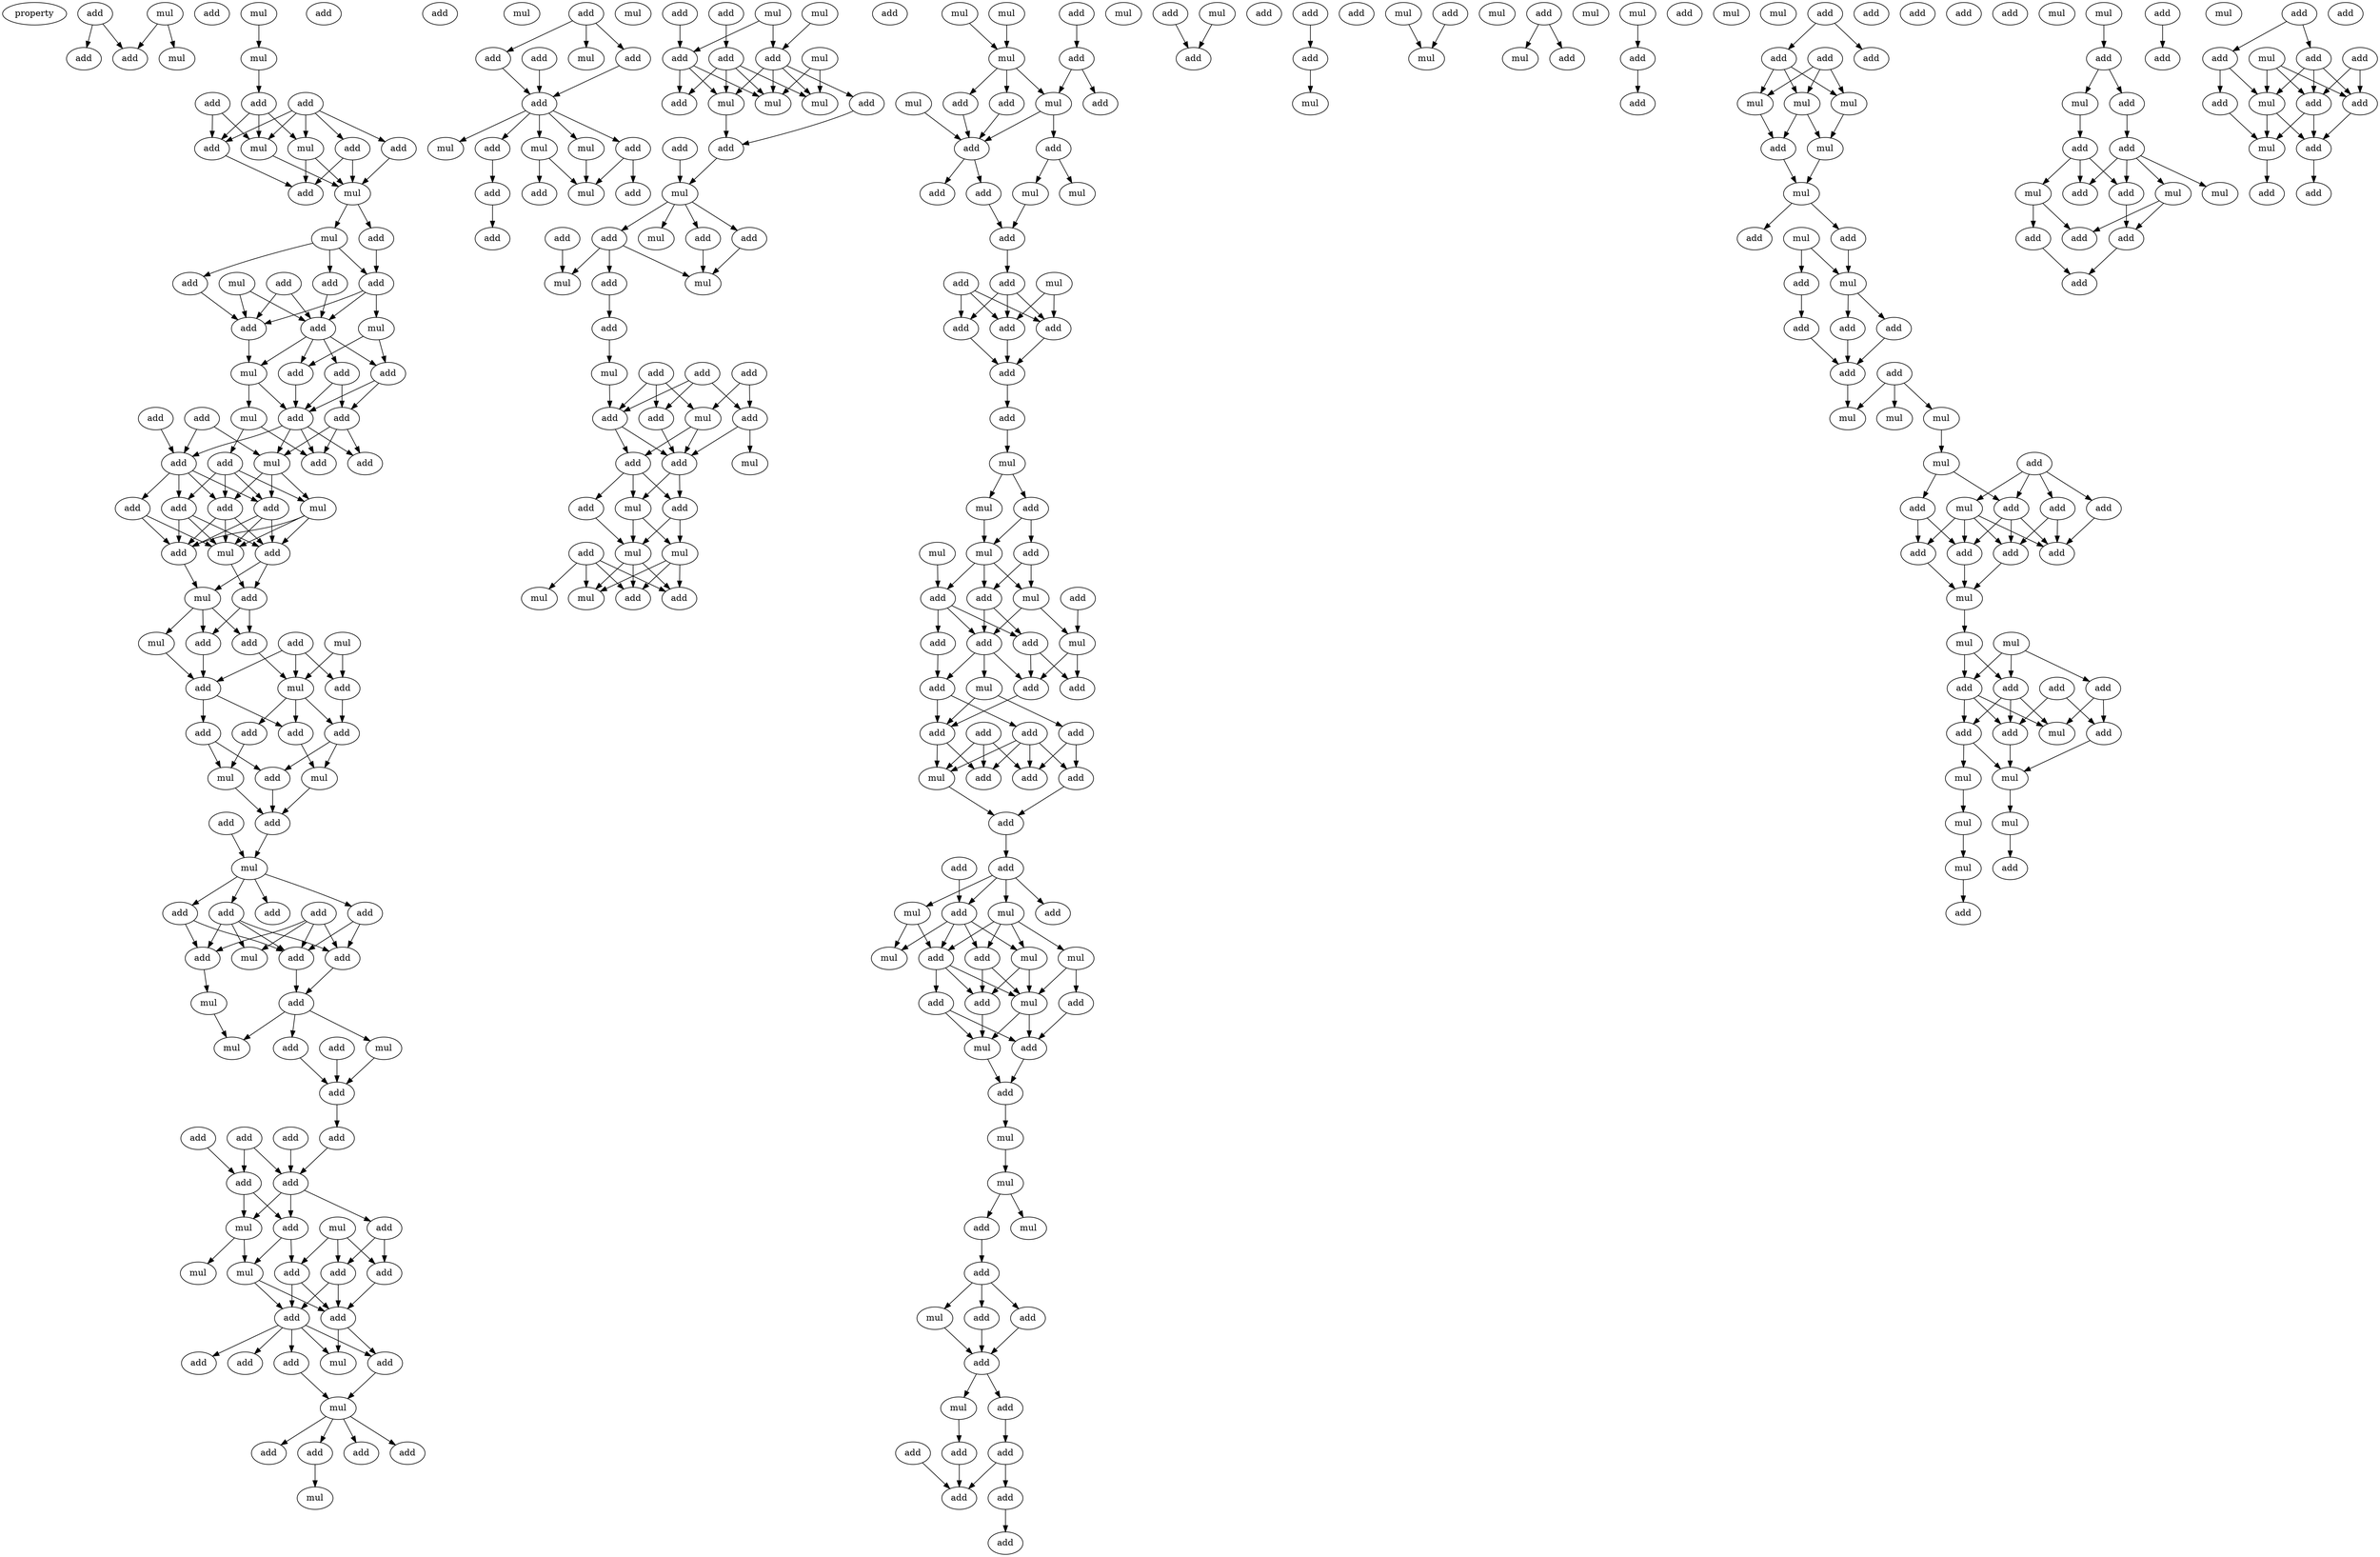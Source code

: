 digraph {
    node [fontcolor=black]
    property [mul=2,lf=1.8]
    0 [ label = add ];
    1 [ label = mul ];
    2 [ label = add ];
    3 [ label = add ];
    4 [ label = mul ];
    5 [ label = mul ];
    6 [ label = add ];
    7 [ label = mul ];
    8 [ label = add ];
    9 [ label = add ];
    10 [ label = add ];
    11 [ label = add ];
    12 [ label = mul ];
    13 [ label = add ];
    14 [ label = add ];
    15 [ label = mul ];
    16 [ label = add ];
    17 [ label = mul ];
    18 [ label = mul ];
    19 [ label = add ];
    20 [ label = add ];
    21 [ label = mul ];
    22 [ label = add ];
    23 [ label = add ];
    24 [ label = add ];
    25 [ label = mul ];
    26 [ label = add ];
    27 [ label = add ];
    28 [ label = add ];
    29 [ label = add ];
    30 [ label = add ];
    31 [ label = mul ];
    32 [ label = add ];
    33 [ label = add ];
    34 [ label = add ];
    35 [ label = mul ];
    36 [ label = add ];
    37 [ label = add ];
    38 [ label = mul ];
    39 [ label = add ];
    40 [ label = add ];
    41 [ label = add ];
    42 [ label = add ];
    43 [ label = add ];
    44 [ label = add ];
    45 [ label = add ];
    46 [ label = mul ];
    47 [ label = add ];
    48 [ label = mul ];
    49 [ label = add ];
    50 [ label = add ];
    51 [ label = mul ];
    52 [ label = add ];
    53 [ label = mul ];
    54 [ label = add ];
    55 [ label = mul ];
    56 [ label = add ];
    57 [ label = add ];
    58 [ label = add ];
    59 [ label = mul ];
    60 [ label = add ];
    61 [ label = add ];
    62 [ label = add ];
    63 [ label = add ];
    64 [ label = add ];
    65 [ label = mul ];
    66 [ label = mul ];
    67 [ label = add ];
    68 [ label = add ];
    69 [ label = add ];
    70 [ label = mul ];
    71 [ label = add ];
    72 [ label = add ];
    73 [ label = add ];
    74 [ label = add ];
    75 [ label = add ];
    76 [ label = add ];
    77 [ label = add ];
    78 [ label = mul ];
    79 [ label = add ];
    80 [ label = add ];
    81 [ label = mul ];
    82 [ label = mul ];
    83 [ label = add ];
    84 [ label = mul ];
    85 [ label = add ];
    86 [ label = add ];
    87 [ label = add ];
    88 [ label = add ];
    89 [ label = add ];
    90 [ label = add ];
    91 [ label = add ];
    92 [ label = add ];
    93 [ label = add ];
    94 [ label = mul ];
    95 [ label = mul ];
    96 [ label = add ];
    97 [ label = add ];
    98 [ label = add ];
    99 [ label = mul ];
    100 [ label = add ];
    101 [ label = add ];
    102 [ label = mul ];
    103 [ label = add ];
    104 [ label = add ];
    105 [ label = mul ];
    106 [ label = add ];
    107 [ label = add ];
    108 [ label = add ];
    109 [ label = add ];
    110 [ label = mul ];
    111 [ label = add ];
    112 [ label = add ];
    113 [ label = add ];
    114 [ label = add ];
    115 [ label = mul ];
    116 [ label = mul ];
    117 [ label = add ];
    118 [ label = mul ];
    119 [ label = mul ];
    120 [ label = add ];
    121 [ label = add ];
    122 [ label = add ];
    123 [ label = add ];
    124 [ label = mul ];
    125 [ label = mul ];
    126 [ label = add ];
    127 [ label = mul ];
    128 [ label = add ];
    129 [ label = mul ];
    130 [ label = add ];
    131 [ label = add ];
    132 [ label = add ];
    133 [ label = add ];
    134 [ label = add ];
    135 [ label = mul ];
    136 [ label = mul ];
    137 [ label = add ];
    138 [ label = mul ];
    139 [ label = add ];
    140 [ label = add ];
    141 [ label = add ];
    142 [ label = add ];
    143 [ label = add ];
    144 [ label = mul ];
    145 [ label = mul ];
    146 [ label = mul ];
    147 [ label = add ];
    148 [ label = add ];
    149 [ label = mul ];
    150 [ label = add ];
    151 [ label = add ];
    152 [ label = add ];
    153 [ label = add ];
    154 [ label = mul ];
    155 [ label = mul ];
    156 [ label = mul ];
    157 [ label = add ];
    158 [ label = add ];
    159 [ label = add ];
    160 [ label = add ];
    161 [ label = mul ];
    162 [ label = add ];
    163 [ label = add ];
    164 [ label = add ];
    165 [ label = add ];
    166 [ label = mul ];
    167 [ label = add ];
    168 [ label = add ];
    169 [ label = mul ];
    170 [ label = add ];
    171 [ label = mul ];
    172 [ label = add ];
    173 [ label = add ];
    174 [ label = mul ];
    175 [ label = mul ];
    176 [ label = mul ];
    177 [ label = mul ];
    178 [ label = add ];
    179 [ label = add ];
    180 [ label = add ];
    181 [ label = mul ];
    182 [ label = add ];
    183 [ label = mul ];
    184 [ label = mul ];
    185 [ label = add ];
    186 [ label = mul ];
    187 [ label = add ];
    188 [ label = add ];
    189 [ label = add ];
    190 [ label = mul ];
    191 [ label = add ];
    192 [ label = add ];
    193 [ label = add ];
    194 [ label = mul ];
    195 [ label = mul ];
    196 [ label = add ];
    197 [ label = mul ];
    198 [ label = add ];
    199 [ label = add ];
    200 [ label = add ];
    201 [ label = mul ];
    202 [ label = mul ];
    203 [ label = add ];
    204 [ label = add ];
    205 [ label = add ];
    206 [ label = add ];
    207 [ label = add ];
    208 [ label = add ];
    209 [ label = add ];
    210 [ label = add ];
    211 [ label = mul ];
    212 [ label = add ];
    213 [ label = mul ];
    214 [ label = mul ];
    215 [ label = add ];
    216 [ label = mul ];
    217 [ label = add ];
    218 [ label = add ];
    219 [ label = mul ];
    220 [ label = add ];
    221 [ label = add ];
    222 [ label = add ];
    223 [ label = mul ];
    224 [ label = add ];
    225 [ label = mul ];
    226 [ label = add ];
    227 [ label = add ];
    228 [ label = add ];
    229 [ label = add ];
    230 [ label = add ];
    231 [ label = add ];
    232 [ label = add ];
    233 [ label = add ];
    234 [ label = add ];
    235 [ label = mul ];
    236 [ label = add ];
    237 [ label = add ];
    238 [ label = add ];
    239 [ label = add ];
    240 [ label = add ];
    241 [ label = mul ];
    242 [ label = mul ];
    243 [ label = add ];
    244 [ label = mul ];
    245 [ label = mul ];
    246 [ label = add ];
    247 [ label = add ];
    248 [ label = mul ];
    249 [ label = add ];
    250 [ label = add ];
    251 [ label = mul ];
    252 [ label = add ];
    253 [ label = mul ];
    254 [ label = add ];
    255 [ label = add ];
    256 [ label = add ];
    257 [ label = add ];
    258 [ label = mul ];
    259 [ label = mul ];
    260 [ label = add ];
    261 [ label = add ];
    262 [ label = mul ];
    263 [ label = mul ];
    264 [ label = add ];
    265 [ label = mul ];
    266 [ label = add ];
    267 [ label = add ];
    268 [ label = add ];
    269 [ label = add ];
    270 [ label = mul ];
    271 [ label = add ];
    272 [ label = add ];
    273 [ label = add ];
    274 [ label = add ];
    275 [ label = add ];
    276 [ label = add ];
    277 [ label = mul ];
    278 [ label = add ];
    279 [ label = mul ];
    280 [ label = mul ];
    281 [ label = add ];
    282 [ label = mul ];
    283 [ label = mul ];
    284 [ label = add ];
    285 [ label = mul ];
    286 [ label = add ];
    287 [ label = add ];
    288 [ label = add ];
    289 [ label = mul ];
    290 [ label = mul ];
    291 [ label = add ];
    292 [ label = add ];
    293 [ label = add ];
    294 [ label = add ];
    295 [ label = mul ];
    296 [ label = add ];
    297 [ label = add ];
    298 [ label = mul ];
    299 [ label = mul ];
    300 [ label = add ];
    301 [ label = mul ];
    302 [ label = mul ];
    303 [ label = add ];
    304 [ label = add ];
    305 [ label = add ];
    306 [ label = mul ];
    307 [ label = mul ];
    308 [ label = add ];
    309 [ label = add ];
    310 [ label = add ];
    311 [ label = add ];
    312 [ label = add ];
    313 [ label = add ];
    314 [ label = add ];
    315 [ label = mul ];
    316 [ label = mul ];
    317 [ label = mul ];
    318 [ label = mul ];
    319 [ label = add ];
    320 [ label = add ];
    321 [ label = add ];
    322 [ label = mul ];
    323 [ label = add ];
    324 [ label = add ];
    325 [ label = add ];
    326 [ label = add ];
    327 [ label = add ];
    328 [ label = add ];
    329 [ label = mul ];
    330 [ label = mul ];
    331 [ label = mul ];
    332 [ label = add ];
    333 [ label = add ];
    334 [ label = add ];
    335 [ label = add ];
    336 [ label = add ];
    337 [ label = add ];
    338 [ label = add ];
    339 [ label = mul ];
    340 [ label = mul ];
    341 [ label = mul ];
    342 [ label = mul ];
    343 [ label = mul ];
    344 [ label = mul ];
    345 [ label = add ];
    346 [ label = add ];
    347 [ label = mul ];
    348 [ label = mul ];
    349 [ label = add ];
    350 [ label = add ];
    351 [ label = mul ];
    352 [ label = add ];
    353 [ label = add ];
    354 [ label = add ];
    355 [ label = mul ];
    356 [ label = mul ];
    357 [ label = mul ];
    358 [ label = add ];
    359 [ label = add ];
    360 [ label = add ];
    361 [ label = add ];
    362 [ label = add ];
    363 [ label = add ];
    364 [ label = add ];
    365 [ label = mul ];
    366 [ label = add ];
    367 [ label = add ];
    368 [ label = add ];
    369 [ label = mul ];
    370 [ label = add ];
    371 [ label = add ];
    372 [ label = mul ];
    373 [ label = add ];
    374 [ label = add ];
    375 [ label = add ];
    376 [ label = mul ];
    377 [ label = add ];
    378 [ label = add ];
    379 [ label = add ];
    0 -> 2 [ name = 0 ];
    0 -> 6 [ name = 1 ];
    1 -> 2 [ name = 2 ];
    1 -> 5 [ name = 3 ];
    4 -> 7 [ name = 4 ];
    7 -> 9 [ name = 5 ];
    8 -> 11 [ name = 6 ];
    8 -> 15 [ name = 7 ];
    9 -> 11 [ name = 8 ];
    9 -> 12 [ name = 9 ];
    9 -> 15 [ name = 10 ];
    10 -> 11 [ name = 11 ];
    10 -> 12 [ name = 12 ];
    10 -> 13 [ name = 13 ];
    10 -> 14 [ name = 14 ];
    10 -> 15 [ name = 15 ];
    11 -> 16 [ name = 16 ];
    12 -> 16 [ name = 17 ];
    12 -> 17 [ name = 18 ];
    13 -> 17 [ name = 19 ];
    14 -> 16 [ name = 20 ];
    14 -> 17 [ name = 21 ];
    15 -> 17 [ name = 22 ];
    17 -> 18 [ name = 23 ];
    17 -> 19 [ name = 24 ];
    18 -> 20 [ name = 25 ];
    18 -> 22 [ name = 26 ];
    18 -> 23 [ name = 27 ];
    19 -> 22 [ name = 28 ];
    20 -> 26 [ name = 29 ];
    21 -> 26 [ name = 30 ];
    21 -> 27 [ name = 31 ];
    22 -> 25 [ name = 32 ];
    22 -> 26 [ name = 33 ];
    22 -> 27 [ name = 34 ];
    23 -> 27 [ name = 35 ];
    24 -> 26 [ name = 36 ];
    24 -> 27 [ name = 37 ];
    25 -> 29 [ name = 38 ];
    25 -> 30 [ name = 39 ];
    26 -> 28 [ name = 40 ];
    26 -> 29 [ name = 41 ];
    26 -> 30 [ name = 42 ];
    26 -> 31 [ name = 43 ];
    27 -> 31 [ name = 44 ];
    28 -> 33 [ name = 45 ];
    28 -> 34 [ name = 46 ];
    29 -> 33 [ name = 47 ];
    29 -> 34 [ name = 48 ];
    30 -> 34 [ name = 49 ];
    31 -> 34 [ name = 50 ];
    31 -> 35 [ name = 51 ];
    32 -> 37 [ name = 52 ];
    32 -> 38 [ name = 53 ];
    33 -> 38 [ name = 54 ];
    33 -> 40 [ name = 55 ];
    33 -> 41 [ name = 56 ];
    34 -> 37 [ name = 57 ];
    34 -> 38 [ name = 58 ];
    34 -> 40 [ name = 59 ];
    34 -> 41 [ name = 60 ];
    35 -> 39 [ name = 61 ];
    35 -> 41 [ name = 62 ];
    36 -> 37 [ name = 63 ];
    37 -> 42 [ name = 64 ];
    37 -> 43 [ name = 65 ];
    37 -> 44 [ name = 66 ];
    37 -> 45 [ name = 67 ];
    38 -> 42 [ name = 68 ];
    38 -> 43 [ name = 69 ];
    38 -> 46 [ name = 70 ];
    39 -> 42 [ name = 71 ];
    39 -> 43 [ name = 72 ];
    39 -> 44 [ name = 73 ];
    39 -> 46 [ name = 74 ];
    42 -> 47 [ name = 75 ];
    42 -> 48 [ name = 76 ];
    42 -> 49 [ name = 77 ];
    43 -> 47 [ name = 78 ];
    43 -> 48 [ name = 79 ];
    43 -> 49 [ name = 80 ];
    44 -> 47 [ name = 81 ];
    44 -> 48 [ name = 82 ];
    44 -> 49 [ name = 83 ];
    45 -> 48 [ name = 84 ];
    45 -> 49 [ name = 85 ];
    46 -> 47 [ name = 86 ];
    46 -> 48 [ name = 87 ];
    46 -> 49 [ name = 88 ];
    47 -> 50 [ name = 89 ];
    47 -> 51 [ name = 90 ];
    48 -> 50 [ name = 91 ];
    49 -> 51 [ name = 92 ];
    50 -> 54 [ name = 93 ];
    50 -> 56 [ name = 94 ];
    51 -> 53 [ name = 95 ];
    51 -> 54 [ name = 96 ];
    51 -> 56 [ name = 97 ];
    52 -> 57 [ name = 98 ];
    52 -> 58 [ name = 99 ];
    52 -> 59 [ name = 100 ];
    53 -> 58 [ name = 101 ];
    54 -> 59 [ name = 102 ];
    55 -> 57 [ name = 103 ];
    55 -> 59 [ name = 104 ];
    56 -> 58 [ name = 105 ];
    57 -> 60 [ name = 106 ];
    58 -> 61 [ name = 107 ];
    58 -> 62 [ name = 108 ];
    59 -> 60 [ name = 109 ];
    59 -> 61 [ name = 110 ];
    59 -> 64 [ name = 111 ];
    60 -> 66 [ name = 112 ];
    60 -> 67 [ name = 113 ];
    61 -> 66 [ name = 114 ];
    62 -> 65 [ name = 115 ];
    62 -> 67 [ name = 116 ];
    64 -> 65 [ name = 117 ];
    65 -> 69 [ name = 118 ];
    66 -> 69 [ name = 119 ];
    67 -> 69 [ name = 120 ];
    68 -> 70 [ name = 121 ];
    69 -> 70 [ name = 122 ];
    70 -> 71 [ name = 123 ];
    70 -> 73 [ name = 124 ];
    70 -> 74 [ name = 125 ];
    70 -> 75 [ name = 126 ];
    71 -> 76 [ name = 127 ];
    71 -> 77 [ name = 128 ];
    71 -> 78 [ name = 129 ];
    71 -> 79 [ name = 130 ];
    72 -> 76 [ name = 131 ];
    72 -> 77 [ name = 132 ];
    72 -> 78 [ name = 133 ];
    72 -> 79 [ name = 134 ];
    73 -> 76 [ name = 135 ];
    73 -> 79 [ name = 136 ];
    74 -> 77 [ name = 137 ];
    74 -> 79 [ name = 138 ];
    76 -> 80 [ name = 139 ];
    77 -> 81 [ name = 140 ];
    79 -> 80 [ name = 141 ];
    80 -> 82 [ name = 142 ];
    80 -> 84 [ name = 143 ];
    80 -> 86 [ name = 144 ];
    81 -> 84 [ name = 145 ];
    82 -> 87 [ name = 146 ];
    85 -> 87 [ name = 147 ];
    86 -> 87 [ name = 148 ];
    87 -> 91 [ name = 149 ];
    88 -> 93 [ name = 150 ];
    89 -> 92 [ name = 151 ];
    89 -> 93 [ name = 152 ];
    90 -> 92 [ name = 153 ];
    91 -> 93 [ name = 154 ];
    92 -> 95 [ name = 155 ];
    92 -> 96 [ name = 156 ];
    93 -> 95 [ name = 157 ];
    93 -> 96 [ name = 158 ];
    93 -> 97 [ name = 159 ];
    94 -> 98 [ name = 160 ];
    94 -> 100 [ name = 161 ];
    94 -> 101 [ name = 162 ];
    95 -> 99 [ name = 163 ];
    95 -> 102 [ name = 164 ];
    96 -> 98 [ name = 165 ];
    96 -> 102 [ name = 166 ];
    97 -> 100 [ name = 167 ];
    97 -> 101 [ name = 168 ];
    98 -> 103 [ name = 169 ];
    98 -> 104 [ name = 170 ];
    100 -> 103 [ name = 171 ];
    101 -> 103 [ name = 172 ];
    101 -> 104 [ name = 173 ];
    102 -> 103 [ name = 174 ];
    102 -> 104 [ name = 175 ];
    103 -> 105 [ name = 176 ];
    103 -> 109 [ name = 177 ];
    104 -> 105 [ name = 178 ];
    104 -> 106 [ name = 179 ];
    104 -> 107 [ name = 180 ];
    104 -> 108 [ name = 181 ];
    104 -> 109 [ name = 182 ];
    106 -> 110 [ name = 183 ];
    109 -> 110 [ name = 184 ];
    110 -> 111 [ name = 185 ];
    110 -> 112 [ name = 186 ];
    110 -> 113 [ name = 187 ];
    110 -> 114 [ name = 188 ];
    112 -> 115 [ name = 189 ];
    117 -> 119 [ name = 190 ];
    117 -> 120 [ name = 191 ];
    117 -> 122 [ name = 192 ];
    120 -> 123 [ name = 193 ];
    121 -> 123 [ name = 194 ];
    122 -> 123 [ name = 195 ];
    123 -> 124 [ name = 196 ];
    123 -> 125 [ name = 197 ];
    123 -> 126 [ name = 198 ];
    123 -> 127 [ name = 199 ];
    123 -> 128 [ name = 200 ];
    125 -> 129 [ name = 201 ];
    126 -> 130 [ name = 202 ];
    127 -> 129 [ name = 203 ];
    127 -> 132 [ name = 204 ];
    128 -> 129 [ name = 205 ];
    128 -> 131 [ name = 206 ];
    130 -> 133 [ name = 207 ];
    134 -> 140 [ name = 208 ];
    135 -> 139 [ name = 209 ];
    135 -> 141 [ name = 210 ];
    136 -> 141 [ name = 211 ];
    137 -> 139 [ name = 212 ];
    138 -> 144 [ name = 213 ];
    138 -> 145 [ name = 214 ];
    139 -> 142 [ name = 215 ];
    139 -> 145 [ name = 216 ];
    139 -> 146 [ name = 217 ];
    140 -> 142 [ name = 218 ];
    140 -> 144 [ name = 219 ];
    140 -> 145 [ name = 220 ];
    140 -> 146 [ name = 221 ];
    141 -> 143 [ name = 222 ];
    141 -> 144 [ name = 223 ];
    141 -> 145 [ name = 224 ];
    141 -> 146 [ name = 225 ];
    143 -> 148 [ name = 226 ];
    146 -> 148 [ name = 227 ];
    147 -> 149 [ name = 228 ];
    148 -> 149 [ name = 229 ];
    149 -> 151 [ name = 230 ];
    149 -> 152 [ name = 231 ];
    149 -> 153 [ name = 232 ];
    149 -> 154 [ name = 233 ];
    150 -> 156 [ name = 234 ];
    151 -> 155 [ name = 235 ];
    152 -> 155 [ name = 236 ];
    153 -> 155 [ name = 237 ];
    153 -> 156 [ name = 238 ];
    153 -> 157 [ name = 239 ];
    157 -> 158 [ name = 240 ];
    158 -> 161 [ name = 241 ];
    159 -> 164 [ name = 242 ];
    159 -> 165 [ name = 243 ];
    159 -> 166 [ name = 244 ];
    160 -> 163 [ name = 245 ];
    160 -> 166 [ name = 246 ];
    161 -> 165 [ name = 247 ];
    162 -> 163 [ name = 248 ];
    162 -> 164 [ name = 249 ];
    162 -> 165 [ name = 250 ];
    163 -> 168 [ name = 251 ];
    163 -> 169 [ name = 252 ];
    164 -> 168 [ name = 253 ];
    165 -> 167 [ name = 254 ];
    165 -> 168 [ name = 255 ];
    166 -> 167 [ name = 256 ];
    166 -> 168 [ name = 257 ];
    167 -> 170 [ name = 258 ];
    167 -> 171 [ name = 259 ];
    167 -> 172 [ name = 260 ];
    168 -> 170 [ name = 261 ];
    168 -> 171 [ name = 262 ];
    170 -> 174 [ name = 263 ];
    170 -> 175 [ name = 264 ];
    171 -> 174 [ name = 265 ];
    171 -> 175 [ name = 266 ];
    172 -> 175 [ name = 267 ];
    173 -> 176 [ name = 268 ];
    173 -> 177 [ name = 269 ];
    173 -> 178 [ name = 270 ];
    173 -> 179 [ name = 271 ];
    174 -> 176 [ name = 272 ];
    174 -> 178 [ name = 273 ];
    174 -> 179 [ name = 274 ];
    175 -> 176 [ name = 275 ];
    175 -> 178 [ name = 276 ];
    175 -> 179 [ name = 277 ];
    181 -> 184 [ name = 278 ];
    182 -> 185 [ name = 279 ];
    183 -> 184 [ name = 280 ];
    184 -> 187 [ name = 281 ];
    184 -> 188 [ name = 282 ];
    184 -> 190 [ name = 283 ];
    185 -> 189 [ name = 284 ];
    185 -> 190 [ name = 285 ];
    186 -> 191 [ name = 286 ];
    187 -> 191 [ name = 287 ];
    188 -> 191 [ name = 288 ];
    190 -> 191 [ name = 289 ];
    190 -> 192 [ name = 290 ];
    191 -> 193 [ name = 291 ];
    191 -> 196 [ name = 292 ];
    192 -> 194 [ name = 293 ];
    192 -> 197 [ name = 294 ];
    196 -> 198 [ name = 295 ];
    197 -> 198 [ name = 296 ];
    198 -> 203 [ name = 297 ];
    199 -> 204 [ name = 298 ];
    200 -> 205 [ name = 299 ];
    200 -> 206 [ name = 300 ];
    200 -> 207 [ name = 301 ];
    201 -> 206 [ name = 302 ];
    201 -> 207 [ name = 303 ];
    202 -> 204 [ name = 304 ];
    203 -> 205 [ name = 305 ];
    203 -> 206 [ name = 306 ];
    203 -> 207 [ name = 307 ];
    205 -> 208 [ name = 308 ];
    206 -> 208 [ name = 309 ];
    207 -> 208 [ name = 310 ];
    208 -> 209 [ name = 311 ];
    209 -> 211 [ name = 312 ];
    211 -> 212 [ name = 313 ];
    211 -> 213 [ name = 314 ];
    212 -> 214 [ name = 315 ];
    212 -> 215 [ name = 316 ];
    213 -> 214 [ name = 317 ];
    214 -> 217 [ name = 318 ];
    214 -> 218 [ name = 319 ];
    214 -> 219 [ name = 320 ];
    215 -> 217 [ name = 321 ];
    215 -> 219 [ name = 322 ];
    216 -> 218 [ name = 323 ];
    217 -> 221 [ name = 324 ];
    217 -> 224 [ name = 325 ];
    218 -> 221 [ name = 326 ];
    218 -> 222 [ name = 327 ];
    218 -> 224 [ name = 328 ];
    219 -> 221 [ name = 329 ];
    219 -> 223 [ name = 330 ];
    220 -> 223 [ name = 331 ];
    221 -> 225 [ name = 332 ];
    221 -> 226 [ name = 333 ];
    221 -> 228 [ name = 334 ];
    222 -> 226 [ name = 335 ];
    223 -> 227 [ name = 336 ];
    223 -> 228 [ name = 337 ];
    224 -> 227 [ name = 338 ];
    224 -> 228 [ name = 339 ];
    225 -> 229 [ name = 340 ];
    225 -> 230 [ name = 341 ];
    226 -> 230 [ name = 342 ];
    226 -> 232 [ name = 343 ];
    228 -> 230 [ name = 344 ];
    229 -> 233 [ name = 345 ];
    229 -> 234 [ name = 346 ];
    230 -> 235 [ name = 347 ];
    230 -> 236 [ name = 348 ];
    231 -> 234 [ name = 349 ];
    231 -> 235 [ name = 350 ];
    231 -> 236 [ name = 351 ];
    232 -> 233 [ name = 352 ];
    232 -> 234 [ name = 353 ];
    232 -> 235 [ name = 354 ];
    232 -> 236 [ name = 355 ];
    233 -> 237 [ name = 356 ];
    235 -> 237 [ name = 357 ];
    237 -> 238 [ name = 358 ];
    238 -> 240 [ name = 359 ];
    238 -> 241 [ name = 360 ];
    238 -> 242 [ name = 361 ];
    238 -> 243 [ name = 362 ];
    239 -> 240 [ name = 363 ];
    240 -> 244 [ name = 364 ];
    240 -> 245 [ name = 365 ];
    240 -> 246 [ name = 366 ];
    240 -> 247 [ name = 367 ];
    241 -> 244 [ name = 368 ];
    241 -> 247 [ name = 369 ];
    242 -> 245 [ name = 370 ];
    242 -> 246 [ name = 371 ];
    242 -> 247 [ name = 372 ];
    242 -> 248 [ name = 373 ];
    245 -> 250 [ name = 374 ];
    245 -> 251 [ name = 375 ];
    246 -> 250 [ name = 376 ];
    246 -> 251 [ name = 377 ];
    247 -> 250 [ name = 378 ];
    247 -> 251 [ name = 379 ];
    247 -> 252 [ name = 380 ];
    248 -> 249 [ name = 381 ];
    248 -> 251 [ name = 382 ];
    249 -> 254 [ name = 383 ];
    250 -> 253 [ name = 384 ];
    251 -> 253 [ name = 385 ];
    251 -> 254 [ name = 386 ];
    252 -> 253 [ name = 387 ];
    252 -> 254 [ name = 388 ];
    253 -> 255 [ name = 389 ];
    254 -> 255 [ name = 390 ];
    255 -> 258 [ name = 391 ];
    256 -> 260 [ name = 392 ];
    258 -> 259 [ name = 393 ];
    259 -> 261 [ name = 394 ];
    259 -> 263 [ name = 395 ];
    260 -> 262 [ name = 396 ];
    261 -> 264 [ name = 397 ];
    264 -> 265 [ name = 398 ];
    264 -> 266 [ name = 399 ];
    264 -> 267 [ name = 400 ];
    265 -> 268 [ name = 401 ];
    266 -> 268 [ name = 402 ];
    267 -> 268 [ name = 403 ];
    268 -> 269 [ name = 404 ];
    268 -> 270 [ name = 405 ];
    269 -> 272 [ name = 406 ];
    270 -> 271 [ name = 407 ];
    271 -> 274 [ name = 408 ];
    272 -> 274 [ name = 409 ];
    272 -> 275 [ name = 410 ];
    273 -> 274 [ name = 411 ];
    275 -> 276 [ name = 412 ];
    277 -> 279 [ name = 413 ];
    278 -> 279 [ name = 414 ];
    281 -> 283 [ name = 415 ];
    281 -> 284 [ name = 416 ];
    285 -> 286 [ name = 417 ];
    286 -> 287 [ name = 418 ];
    291 -> 292 [ name = 419 ];
    291 -> 294 [ name = 420 ];
    293 -> 295 [ name = 421 ];
    293 -> 298 [ name = 422 ];
    293 -> 299 [ name = 423 ];
    294 -> 295 [ name = 424 ];
    294 -> 298 [ name = 425 ];
    294 -> 299 [ name = 426 ];
    295 -> 301 [ name = 427 ];
    298 -> 300 [ name = 428 ];
    298 -> 301 [ name = 429 ];
    299 -> 300 [ name = 430 ];
    300 -> 302 [ name = 431 ];
    301 -> 302 [ name = 432 ];
    302 -> 304 [ name = 433 ];
    302 -> 305 [ name = 434 ];
    304 -> 307 [ name = 435 ];
    306 -> 307 [ name = 436 ];
    306 -> 308 [ name = 437 ];
    307 -> 309 [ name = 438 ];
    307 -> 312 [ name = 439 ];
    308 -> 310 [ name = 440 ];
    309 -> 313 [ name = 441 ];
    310 -> 313 [ name = 442 ];
    312 -> 313 [ name = 443 ];
    313 -> 317 [ name = 444 ];
    314 -> 315 [ name = 445 ];
    314 -> 316 [ name = 446 ];
    314 -> 317 [ name = 447 ];
    315 -> 318 [ name = 448 ];
    318 -> 320 [ name = 449 ];
    318 -> 321 [ name = 450 ];
    319 -> 321 [ name = 451 ];
    319 -> 322 [ name = 452 ];
    319 -> 323 [ name = 453 ];
    319 -> 324 [ name = 454 ];
    320 -> 325 [ name = 455 ];
    320 -> 327 [ name = 456 ];
    321 -> 325 [ name = 457 ];
    321 -> 326 [ name = 458 ];
    321 -> 328 [ name = 459 ];
    322 -> 325 [ name = 460 ];
    322 -> 326 [ name = 461 ];
    322 -> 327 [ name = 462 ];
    322 -> 328 [ name = 463 ];
    323 -> 328 [ name = 464 ];
    324 -> 326 [ name = 465 ];
    324 -> 328 [ name = 466 ];
    325 -> 329 [ name = 467 ];
    326 -> 329 [ name = 468 ];
    327 -> 329 [ name = 469 ];
    329 -> 331 [ name = 470 ];
    330 -> 332 [ name = 471 ];
    330 -> 333 [ name = 472 ];
    330 -> 335 [ name = 473 ];
    331 -> 333 [ name = 474 ];
    331 -> 335 [ name = 475 ];
    332 -> 338 [ name = 476 ];
    332 -> 339 [ name = 477 ];
    333 -> 336 [ name = 478 ];
    333 -> 337 [ name = 479 ];
    333 -> 339 [ name = 480 ];
    334 -> 337 [ name = 481 ];
    334 -> 338 [ name = 482 ];
    335 -> 336 [ name = 483 ];
    335 -> 337 [ name = 484 ];
    335 -> 339 [ name = 485 ];
    336 -> 340 [ name = 486 ];
    336 -> 341 [ name = 487 ];
    337 -> 340 [ name = 488 ];
    338 -> 340 [ name = 489 ];
    340 -> 343 [ name = 490 ];
    341 -> 342 [ name = 491 ];
    342 -> 344 [ name = 492 ];
    343 -> 345 [ name = 493 ];
    344 -> 346 [ name = 494 ];
    348 -> 349 [ name = 495 ];
    349 -> 350 [ name = 496 ];
    349 -> 351 [ name = 497 ];
    350 -> 353 [ name = 498 ];
    351 -> 352 [ name = 499 ];
    352 -> 354 [ name = 500 ];
    352 -> 355 [ name = 501 ];
    352 -> 358 [ name = 502 ];
    353 -> 354 [ name = 503 ];
    353 -> 356 [ name = 504 ];
    353 -> 357 [ name = 505 ];
    353 -> 358 [ name = 506 ];
    354 -> 361 [ name = 507 ];
    355 -> 359 [ name = 508 ];
    355 -> 360 [ name = 509 ];
    357 -> 360 [ name = 510 ];
    357 -> 361 [ name = 511 ];
    359 -> 363 [ name = 512 ];
    361 -> 363 [ name = 513 ];
    362 -> 364 [ name = 514 ];
    366 -> 367 [ name = 515 ];
    366 -> 370 [ name = 516 ];
    367 -> 371 [ name = 517 ];
    367 -> 372 [ name = 518 ];
    368 -> 373 [ name = 519 ];
    368 -> 374 [ name = 520 ];
    369 -> 372 [ name = 521 ];
    369 -> 373 [ name = 522 ];
    369 -> 374 [ name = 523 ];
    370 -> 372 [ name = 524 ];
    370 -> 373 [ name = 525 ];
    370 -> 374 [ name = 526 ];
    371 -> 376 [ name = 527 ];
    372 -> 375 [ name = 528 ];
    372 -> 376 [ name = 529 ];
    373 -> 375 [ name = 530 ];
    374 -> 375 [ name = 531 ];
    374 -> 376 [ name = 532 ];
    375 -> 377 [ name = 533 ];
    376 -> 378 [ name = 534 ];
}
